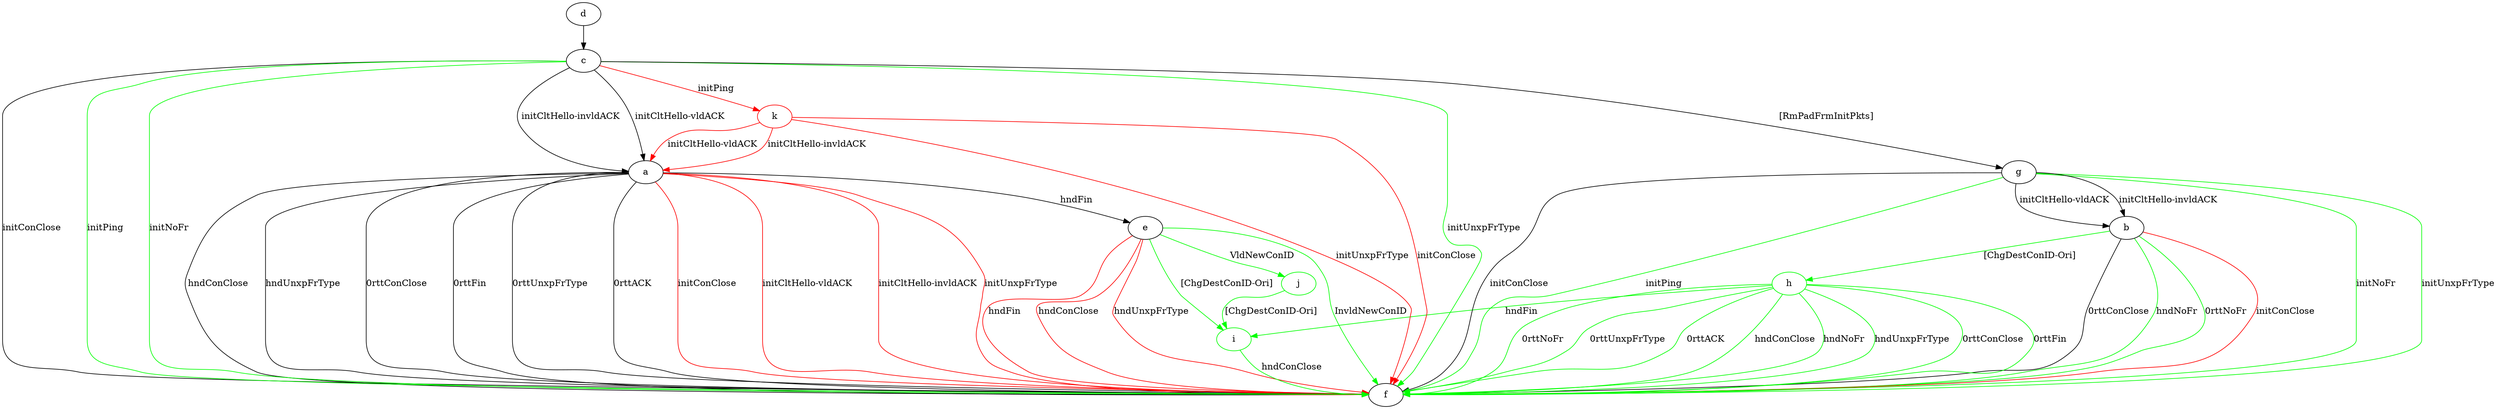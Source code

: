 digraph "" {
	a -> e	[key=0,
		label="hndFin "];
	a -> f	[key=0,
		label="hndConClose "];
	a -> f	[key=1,
		label="hndUnxpFrType "];
	a -> f	[key=2,
		label="0rttConClose "];
	a -> f	[key=3,
		label="0rttFin "];
	a -> f	[key=4,
		label="0rttUnxpFrType "];
	a -> f	[key=5,
		label="0rttACK "];
	a -> f	[key=6,
		color=red,
		label="initConClose "];
	a -> f	[key=7,
		color=red,
		label="initCltHello-vldACK "];
	a -> f	[key=8,
		color=red,
		label="initCltHello-invldACK "];
	a -> f	[key=9,
		color=red,
		label="initUnxpFrType "];
	b -> f	[key=0,
		label="0rttConClose "];
	b -> f	[key=1,
		color=green,
		label="hndNoFr "];
	b -> f	[key=2,
		color=green,
		label="0rttNoFr "];
	b -> f	[key=3,
		color=red,
		label="initConClose "];
	h	[color=green];
	b -> h	[key=0,
		color=green,
		label="[ChgDestConID-Ori] "];
	c -> a	[key=0,
		label="initCltHello-vldACK "];
	c -> a	[key=1,
		label="initCltHello-invldACK "];
	c -> f	[key=0,
		label="initConClose "];
	c -> f	[key=1,
		color=green,
		label="initPing "];
	c -> f	[key=2,
		color=green,
		label="initNoFr "];
	c -> f	[key=3,
		color=green,
		label="initUnxpFrType "];
	c -> g	[key=0,
		label="[RmPadFrmInitPkts] "];
	k	[color=red];
	c -> k	[key=0,
		color=red,
		label="initPing "];
	d -> c	[key=0];
	e -> f	[key=0,
		color=green,
		label="InvldNewConID "];
	e -> f	[key=1,
		color=red,
		label="hndFin "];
	e -> f	[key=2,
		color=red,
		label="hndConClose "];
	e -> f	[key=3,
		color=red,
		label="hndUnxpFrType "];
	i	[color=green];
	e -> i	[key=0,
		color=green,
		label="[ChgDestConID-Ori] "];
	j	[color=green];
	e -> j	[key=0,
		color=green,
		label="VldNewConID "];
	g -> b	[key=0,
		label="initCltHello-vldACK "];
	g -> b	[key=1,
		label="initCltHello-invldACK "];
	g -> f	[key=0,
		label="initConClose "];
	g -> f	[key=1,
		color=green,
		label="initPing "];
	g -> f	[key=2,
		color=green,
		label="initNoFr "];
	g -> f	[key=3,
		color=green,
		label="initUnxpFrType "];
	h -> f	[key=0,
		color=green,
		label="hndConClose "];
	h -> f	[key=1,
		color=green,
		label="hndNoFr "];
	h -> f	[key=2,
		color=green,
		label="hndUnxpFrType "];
	h -> f	[key=3,
		color=green,
		label="0rttConClose "];
	h -> f	[key=4,
		color=green,
		label="0rttFin "];
	h -> f	[key=5,
		color=green,
		label="0rttNoFr "];
	h -> f	[key=6,
		color=green,
		label="0rttUnxpFrType "];
	h -> f	[key=7,
		color=green,
		label="0rttACK "];
	h -> i	[key=0,
		color=green,
		label="hndFin "];
	i -> f	[key=0,
		color=green,
		label="hndConClose "];
	j -> i	[key=0,
		color=green,
		label="[ChgDestConID-Ori] "];
	k -> a	[key=0,
		color=red,
		label="initCltHello-vldACK "];
	k -> a	[key=1,
		color=red,
		label="initCltHello-invldACK "];
	k -> f	[key=0,
		color=red,
		label="initConClose "];
	k -> f	[key=1,
		color=red,
		label="initUnxpFrType "];
}
